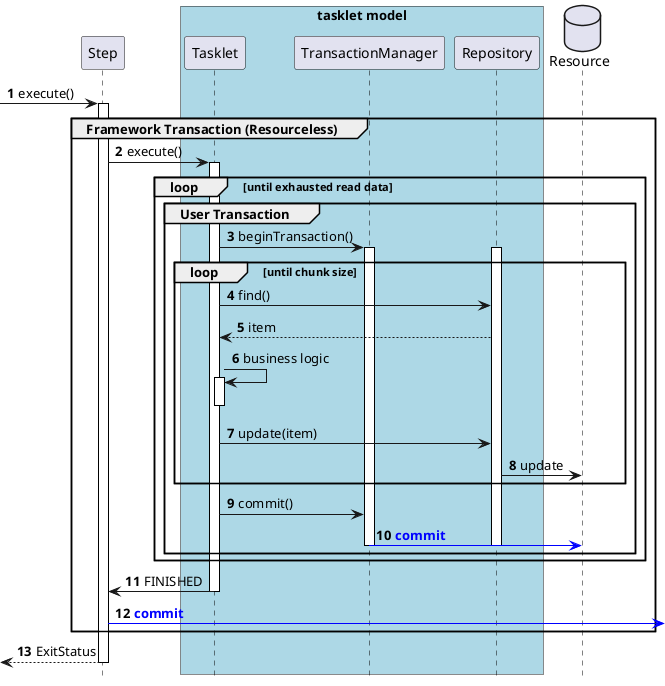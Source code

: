 @startuml

hide footbox
autonumber

participant Step
box "tasklet model" #lightblue
participant Tasklet
participant TransactionManager
participant Repository
end box
database "Resource" as db

[->Step : execute()
activate Step
group Framework Transaction (Resourceless)
    Step -> Tasklet : execute()
    activate Tasklet
    loop until exhausted read data
        group User Transaction
            Tasklet -> TransactionManager : beginTransaction()
            activate Repository
            activate TransactionManager
            loop until chunk size
                Tasklet -> Repository : find()
                Repository --> Tasklet : item
                Tasklet -> Tasklet : business logic
                activate Tasklet
                deactivate Tasklet
                Tasklet -> Repository : update(item)
                Repository -> db : update
            end
            Tasklet -> TransactionManager : commit()
            TransactionManager [#blue]-> db : <font color="blue"><b>commit</b></font>
            deactivate TransactionManager
            deactivate Repository
        end
    end
    Tasklet -> Step : FINISHED
    deactivate Tasklet
    Step -[#blue]>] : <font color="blue"><b>commit</b></font>
end
Step-->[ : ExitStatus
deactivate Step


'Set styles such as format and color of each figure
skinparam Note {
  BackgroundColor #b1f8fa
  BorderColor black
}

skinparam Class {
  BorderColor black
  ArrowColor black
}

skinparam Sequence {
  BorderColor black
  ActorBorderColor black
  ArrowColor black
  LifeLineBorderColor black
  BoxLineColor black
  ParticipantBorderColor black
}

skinparam componentStyle uml2

skinparam Component {
  BorderColor black
  ArrowColor black
}

skinparam Interface {
  BorderColor black
  ArrowColor black
}

@enduml
